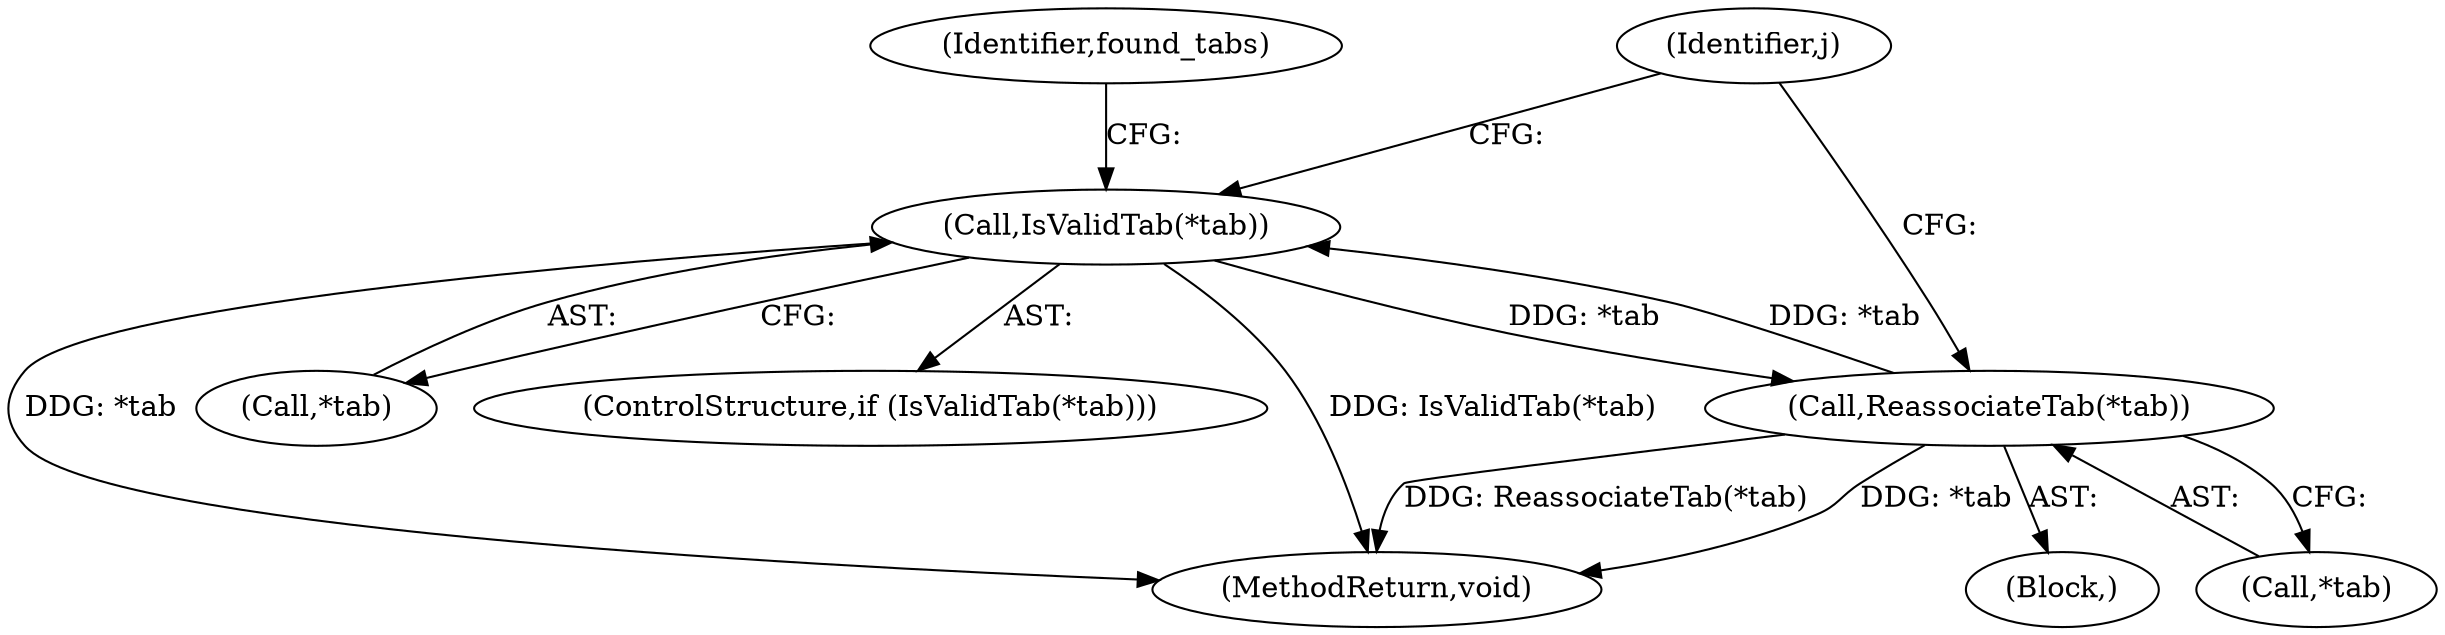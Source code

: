 digraph "0_Chrome_19190765882e272a6a2162c89acdb29110f7e3cf_11@pointer" {
"1000208" [label="(Call,IsValidTab(*tab))"];
"1000220" [label="(Call,ReassociateTab(*tab))"];
"1000208" [label="(Call,IsValidTab(*tab))"];
"1000221" [label="(Call,*tab)"];
"1000198" [label="(Identifier,j)"];
"1000209" [label="(Call,*tab)"];
"1000213" [label="(Identifier,found_tabs)"];
"1000208" [label="(Call,IsValidTab(*tab))"];
"1000220" [label="(Call,ReassociateTab(*tab))"];
"1000207" [label="(ControlStructure,if (IsValidTab(*tab)))"];
"1000219" [label="(Block,)"];
"1000271" [label="(MethodReturn,void)"];
"1000208" -> "1000207"  [label="AST: "];
"1000208" -> "1000209"  [label="CFG: "];
"1000209" -> "1000208"  [label="AST: "];
"1000213" -> "1000208"  [label="CFG: "];
"1000198" -> "1000208"  [label="CFG: "];
"1000208" -> "1000271"  [label="DDG: *tab"];
"1000208" -> "1000271"  [label="DDG: IsValidTab(*tab)"];
"1000220" -> "1000208"  [label="DDG: *tab"];
"1000208" -> "1000220"  [label="DDG: *tab"];
"1000220" -> "1000219"  [label="AST: "];
"1000220" -> "1000221"  [label="CFG: "];
"1000221" -> "1000220"  [label="AST: "];
"1000198" -> "1000220"  [label="CFG: "];
"1000220" -> "1000271"  [label="DDG: *tab"];
"1000220" -> "1000271"  [label="DDG: ReassociateTab(*tab)"];
}
